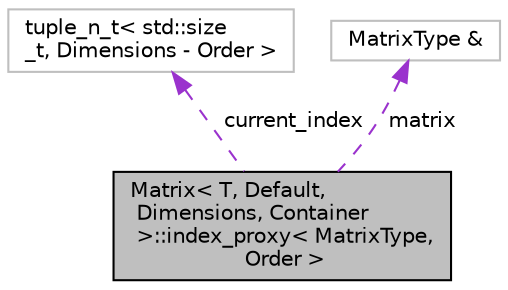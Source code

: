 digraph "Matrix&lt; T, Default, Dimensions, Container &gt;::index_proxy&lt; MatrixType, Order &gt;"
{
 // LATEX_PDF_SIZE
  bgcolor="transparent";
  edge [fontname="Helvetica",fontsize="10",labelfontname="Helvetica",labelfontsize="10"];
  node [fontname="Helvetica",fontsize="10",shape=record];
  Node1 [label="Matrix\< T, Default,\l Dimensions, Container\l \>::index_proxy\< MatrixType,\l Order \>",height=0.2,width=0.4,color="black", fillcolor="grey75", style="filled", fontcolor="black",tooltip="Proxy class for making multi-indexed access for multidimensional matrix."];
  Node2 -> Node1 [dir="back",color="darkorchid3",fontsize="10",style="dashed",label=" current_index" ,fontname="Helvetica"];
  Node2 [label="tuple_n_t\< std::size\l_t, Dimensions - Order \>",height=0.2,width=0.4,color="grey75",tooltip=" "];
  Node3 -> Node1 [dir="back",color="darkorchid3",fontsize="10",style="dashed",label=" matrix" ,fontname="Helvetica"];
  Node3 [label="MatrixType &",height=0.2,width=0.4,color="grey75",tooltip=" "];
}
